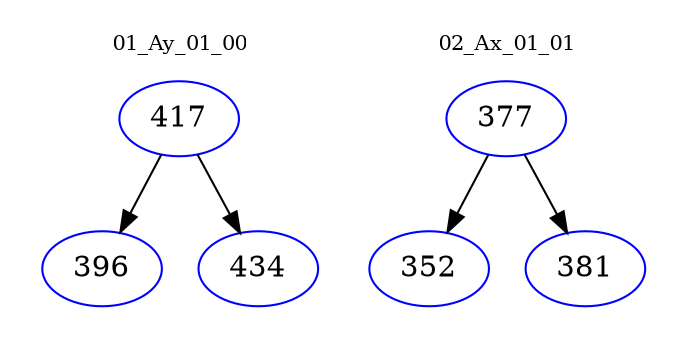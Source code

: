 digraph{
subgraph cluster_0 {
color = white
label = "01_Ay_01_00";
fontsize=10;
T0_417 [label="417", color="blue"]
T0_417 -> T0_396 [color="black"]
T0_396 [label="396", color="blue"]
T0_417 -> T0_434 [color="black"]
T0_434 [label="434", color="blue"]
}
subgraph cluster_1 {
color = white
label = "02_Ax_01_01";
fontsize=10;
T1_377 [label="377", color="blue"]
T1_377 -> T1_352 [color="black"]
T1_352 [label="352", color="blue"]
T1_377 -> T1_381 [color="black"]
T1_381 [label="381", color="blue"]
}
}
